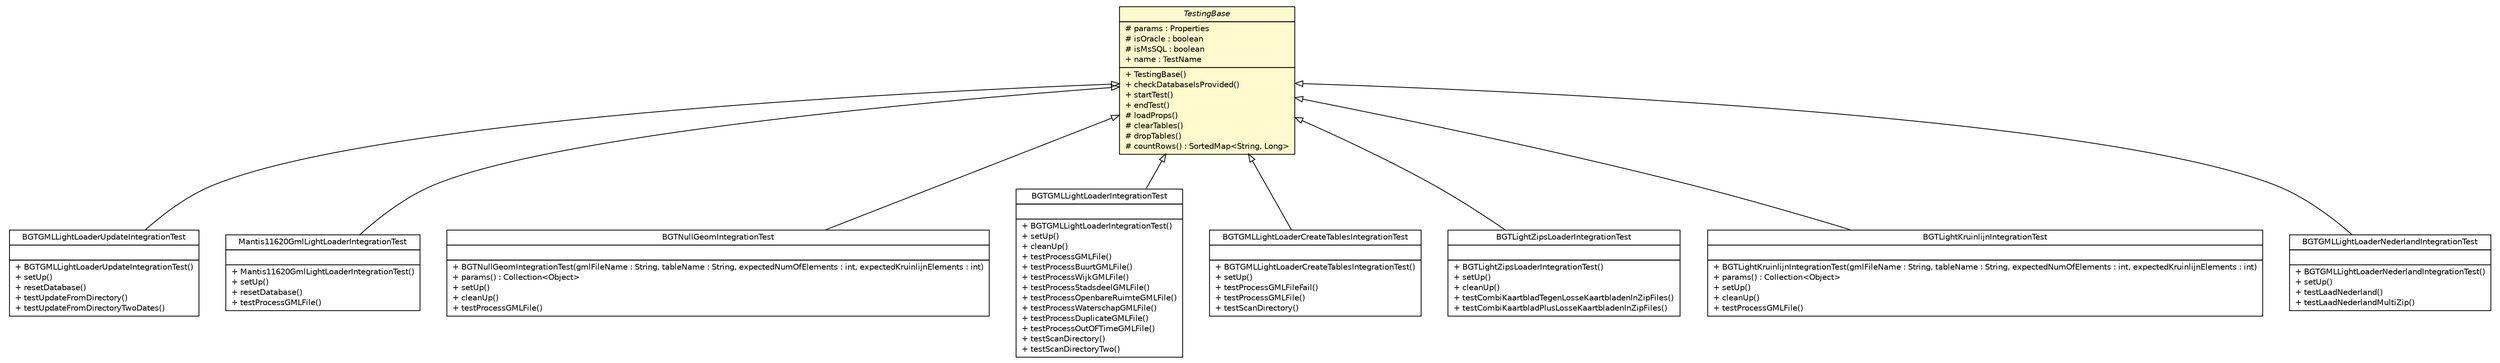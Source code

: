#!/usr/local/bin/dot
#
# Class diagram 
# Generated by UMLGraph version R5_6-24-gf6e263 (http://www.umlgraph.org/)
#

digraph G {
	edge [fontname="Helvetica",fontsize=10,labelfontname="Helvetica",labelfontsize=10];
	node [fontname="Helvetica",fontsize=10,shape=plaintext];
	nodesep=0.25;
	ranksep=0.5;
	// nl.b3p.brmo.loader.gml.BGTGMLLightLoaderUpdateIntegrationTest
	c190 [label=<<table title="nl.b3p.brmo.loader.gml.BGTGMLLightLoaderUpdateIntegrationTest" border="0" cellborder="1" cellspacing="0" cellpadding="2" port="p" href="./BGTGMLLightLoaderUpdateIntegrationTest.html">
		<tr><td><table border="0" cellspacing="0" cellpadding="1">
<tr><td align="center" balign="center"> BGTGMLLightLoaderUpdateIntegrationTest </td></tr>
		</table></td></tr>
		<tr><td><table border="0" cellspacing="0" cellpadding="1">
<tr><td align="left" balign="left">  </td></tr>
		</table></td></tr>
		<tr><td><table border="0" cellspacing="0" cellpadding="1">
<tr><td align="left" balign="left"> + BGTGMLLightLoaderUpdateIntegrationTest() </td></tr>
<tr><td align="left" balign="left"> + setUp() </td></tr>
<tr><td align="left" balign="left"> + resetDatabase() </td></tr>
<tr><td align="left" balign="left"> + testUpdateFromDirectory() </td></tr>
<tr><td align="left" balign="left"> + testUpdateFromDirectoryTwoDates() </td></tr>
		</table></td></tr>
		</table>>, URL="./BGTGMLLightLoaderUpdateIntegrationTest.html", fontname="Helvetica", fontcolor="black", fontsize=10.0];
	// nl.b3p.brmo.loader.gml.Mantis11620GmlLightLoaderIntegrationTest
	c191 [label=<<table title="nl.b3p.brmo.loader.gml.Mantis11620GmlLightLoaderIntegrationTest" border="0" cellborder="1" cellspacing="0" cellpadding="2" port="p" href="./Mantis11620GmlLightLoaderIntegrationTest.html">
		<tr><td><table border="0" cellspacing="0" cellpadding="1">
<tr><td align="center" balign="center"> Mantis11620GmlLightLoaderIntegrationTest </td></tr>
		</table></td></tr>
		<tr><td><table border="0" cellspacing="0" cellpadding="1">
<tr><td align="left" balign="left">  </td></tr>
		</table></td></tr>
		<tr><td><table border="0" cellspacing="0" cellpadding="1">
<tr><td align="left" balign="left"> + Mantis11620GmlLightLoaderIntegrationTest() </td></tr>
<tr><td align="left" balign="left"> + setUp() </td></tr>
<tr><td align="left" balign="left"> + resetDatabase() </td></tr>
<tr><td align="left" balign="left"> + testProcessGMLFile() </td></tr>
		</table></td></tr>
		</table>>, URL="./Mantis11620GmlLightLoaderIntegrationTest.html", fontname="Helvetica", fontcolor="black", fontsize=10.0];
	// nl.b3p.brmo.loader.gml.BGTNullGeomIntegrationTest
	c192 [label=<<table title="nl.b3p.brmo.loader.gml.BGTNullGeomIntegrationTest" border="0" cellborder="1" cellspacing="0" cellpadding="2" port="p" href="./BGTNullGeomIntegrationTest.html">
		<tr><td><table border="0" cellspacing="0" cellpadding="1">
<tr><td align="center" balign="center"> BGTNullGeomIntegrationTest </td></tr>
		</table></td></tr>
		<tr><td><table border="0" cellspacing="0" cellpadding="1">
<tr><td align="left" balign="left">  </td></tr>
		</table></td></tr>
		<tr><td><table border="0" cellspacing="0" cellpadding="1">
<tr><td align="left" balign="left"> + BGTNullGeomIntegrationTest(gmlFileName : String, tableName : String, expectedNumOfElements : int, expectedKruinlijnElements : int) </td></tr>
<tr><td align="left" balign="left"> + params() : Collection&lt;Object&gt; </td></tr>
<tr><td align="left" balign="left"> + setUp() </td></tr>
<tr><td align="left" balign="left"> + cleanUp() </td></tr>
<tr><td align="left" balign="left"> + testProcessGMLFile() </td></tr>
		</table></td></tr>
		</table>>, URL="./BGTNullGeomIntegrationTest.html", fontname="Helvetica", fontcolor="black", fontsize=10.0];
	// nl.b3p.brmo.loader.gml.BGTGMLLightLoaderIntegrationTest
	c193 [label=<<table title="nl.b3p.brmo.loader.gml.BGTGMLLightLoaderIntegrationTest" border="0" cellborder="1" cellspacing="0" cellpadding="2" port="p" href="./BGTGMLLightLoaderIntegrationTest.html">
		<tr><td><table border="0" cellspacing="0" cellpadding="1">
<tr><td align="center" balign="center"> BGTGMLLightLoaderIntegrationTest </td></tr>
		</table></td></tr>
		<tr><td><table border="0" cellspacing="0" cellpadding="1">
<tr><td align="left" balign="left">  </td></tr>
		</table></td></tr>
		<tr><td><table border="0" cellspacing="0" cellpadding="1">
<tr><td align="left" balign="left"> + BGTGMLLightLoaderIntegrationTest() </td></tr>
<tr><td align="left" balign="left"> + setUp() </td></tr>
<tr><td align="left" balign="left"> + cleanUp() </td></tr>
<tr><td align="left" balign="left"> + testProcessGMLFile() </td></tr>
<tr><td align="left" balign="left"> + testProcessBuurtGMLFile() </td></tr>
<tr><td align="left" balign="left"> + testProcessWijkGMLFile() </td></tr>
<tr><td align="left" balign="left"> + testProcessStadsdeelGMLFile() </td></tr>
<tr><td align="left" balign="left"> + testProcessOpenbareRuimteGMLFile() </td></tr>
<tr><td align="left" balign="left"> + testProcessWaterschapGMLFile() </td></tr>
<tr><td align="left" balign="left"> + testProcessDuplicateGMLFile() </td></tr>
<tr><td align="left" balign="left"> + testProcessOutOFTimeGMLFile() </td></tr>
<tr><td align="left" balign="left"> + testScanDirectory() </td></tr>
<tr><td align="left" balign="left"> + testScanDirectoryTwo() </td></tr>
		</table></td></tr>
		</table>>, URL="./BGTGMLLightLoaderIntegrationTest.html", fontname="Helvetica", fontcolor="black", fontsize=10.0];
	// nl.b3p.brmo.loader.gml.BGTGMLLightLoaderCreateTablesIntegrationTest
	c195 [label=<<table title="nl.b3p.brmo.loader.gml.BGTGMLLightLoaderCreateTablesIntegrationTest" border="0" cellborder="1" cellspacing="0" cellpadding="2" port="p" href="./BGTGMLLightLoaderCreateTablesIntegrationTest.html">
		<tr><td><table border="0" cellspacing="0" cellpadding="1">
<tr><td align="center" balign="center"> BGTGMLLightLoaderCreateTablesIntegrationTest </td></tr>
		</table></td></tr>
		<tr><td><table border="0" cellspacing="0" cellpadding="1">
<tr><td align="left" balign="left">  </td></tr>
		</table></td></tr>
		<tr><td><table border="0" cellspacing="0" cellpadding="1">
<tr><td align="left" balign="left"> + BGTGMLLightLoaderCreateTablesIntegrationTest() </td></tr>
<tr><td align="left" balign="left"> + setUp() </td></tr>
<tr><td align="left" balign="left"> + testProcessGMLFileFail() </td></tr>
<tr><td align="left" balign="left"> + testProcessGMLFile() </td></tr>
<tr><td align="left" balign="left"> + testScanDirectory() </td></tr>
		</table></td></tr>
		</table>>, URL="./BGTGMLLightLoaderCreateTablesIntegrationTest.html", fontname="Helvetica", fontcolor="black", fontsize=10.0];
	// nl.b3p.brmo.loader.gml.BGTLightZipsLoaderIntegrationTest
	c196 [label=<<table title="nl.b3p.brmo.loader.gml.BGTLightZipsLoaderIntegrationTest" border="0" cellborder="1" cellspacing="0" cellpadding="2" port="p" href="./BGTLightZipsLoaderIntegrationTest.html">
		<tr><td><table border="0" cellspacing="0" cellpadding="1">
<tr><td align="center" balign="center"> BGTLightZipsLoaderIntegrationTest </td></tr>
		</table></td></tr>
		<tr><td><table border="0" cellspacing="0" cellpadding="1">
<tr><td align="left" balign="left">  </td></tr>
		</table></td></tr>
		<tr><td><table border="0" cellspacing="0" cellpadding="1">
<tr><td align="left" balign="left"> + BGTLightZipsLoaderIntegrationTest() </td></tr>
<tr><td align="left" balign="left"> + setUp() </td></tr>
<tr><td align="left" balign="left"> + cleanUp() </td></tr>
<tr><td align="left" balign="left"> + testCombiKaartbladTegenLosseKaartbladenInZipFiles() </td></tr>
<tr><td align="left" balign="left"> + testCombiKaartbladPlusLosseKaartbladenInZipFiles() </td></tr>
		</table></td></tr>
		</table>>, URL="./BGTLightZipsLoaderIntegrationTest.html", fontname="Helvetica", fontcolor="black", fontsize=10.0];
	// nl.b3p.brmo.loader.gml.BGTLightKruinlijnIntegrationTest
	c197 [label=<<table title="nl.b3p.brmo.loader.gml.BGTLightKruinlijnIntegrationTest" border="0" cellborder="1" cellspacing="0" cellpadding="2" port="p" href="./BGTLightKruinlijnIntegrationTest.html">
		<tr><td><table border="0" cellspacing="0" cellpadding="1">
<tr><td align="center" balign="center"> BGTLightKruinlijnIntegrationTest </td></tr>
		</table></td></tr>
		<tr><td><table border="0" cellspacing="0" cellpadding="1">
<tr><td align="left" balign="left">  </td></tr>
		</table></td></tr>
		<tr><td><table border="0" cellspacing="0" cellpadding="1">
<tr><td align="left" balign="left"> + BGTLightKruinlijnIntegrationTest(gmlFileName : String, tableName : String, expectedNumOfElements : int, expectedKruinlijnElements : int) </td></tr>
<tr><td align="left" balign="left"> + params() : Collection&lt;Object&gt; </td></tr>
<tr><td align="left" balign="left"> + setUp() </td></tr>
<tr><td align="left" balign="left"> + cleanUp() </td></tr>
<tr><td align="left" balign="left"> + testProcessGMLFile() </td></tr>
		</table></td></tr>
		</table>>, URL="./BGTLightKruinlijnIntegrationTest.html", fontname="Helvetica", fontcolor="black", fontsize=10.0];
	// nl.b3p.brmo.loader.gml.TestingBase
	c198 [label=<<table title="nl.b3p.brmo.loader.gml.TestingBase" border="0" cellborder="1" cellspacing="0" cellpadding="2" port="p" bgcolor="lemonChiffon" href="./TestingBase.html">
		<tr><td><table border="0" cellspacing="0" cellpadding="1">
<tr><td align="center" balign="center"><font face="Helvetica-Oblique"> TestingBase </font></td></tr>
		</table></td></tr>
		<tr><td><table border="0" cellspacing="0" cellpadding="1">
<tr><td align="left" balign="left"> # params : Properties </td></tr>
<tr><td align="left" balign="left"> # isOracle : boolean </td></tr>
<tr><td align="left" balign="left"> # isMsSQL : boolean </td></tr>
<tr><td align="left" balign="left"> + name : TestName </td></tr>
		</table></td></tr>
		<tr><td><table border="0" cellspacing="0" cellpadding="1">
<tr><td align="left" balign="left"> + TestingBase() </td></tr>
<tr><td align="left" balign="left"> + checkDatabaseIsProvided() </td></tr>
<tr><td align="left" balign="left"> + startTest() </td></tr>
<tr><td align="left" balign="left"> + endTest() </td></tr>
<tr><td align="left" balign="left"> # loadProps() </td></tr>
<tr><td align="left" balign="left"> # clearTables() </td></tr>
<tr><td align="left" balign="left"> # dropTables() </td></tr>
<tr><td align="left" balign="left"> # countRows() : SortedMap&lt;String, Long&gt; </td></tr>
		</table></td></tr>
		</table>>, URL="./TestingBase.html", fontname="Helvetica", fontcolor="black", fontsize=10.0];
	// nl.b3p.brmo.loader.gml.BGTGMLLightLoaderNederlandIntegrationTest
	c200 [label=<<table title="nl.b3p.brmo.loader.gml.BGTGMLLightLoaderNederlandIntegrationTest" border="0" cellborder="1" cellspacing="0" cellpadding="2" port="p" href="./BGTGMLLightLoaderNederlandIntegrationTest.html">
		<tr><td><table border="0" cellspacing="0" cellpadding="1">
<tr><td align="center" balign="center"> BGTGMLLightLoaderNederlandIntegrationTest </td></tr>
		</table></td></tr>
		<tr><td><table border="0" cellspacing="0" cellpadding="1">
<tr><td align="left" balign="left">  </td></tr>
		</table></td></tr>
		<tr><td><table border="0" cellspacing="0" cellpadding="1">
<tr><td align="left" balign="left"> + BGTGMLLightLoaderNederlandIntegrationTest() </td></tr>
<tr><td align="left" balign="left"> + setUp() </td></tr>
<tr><td align="left" balign="left"> + testLaadNederland() </td></tr>
<tr><td align="left" balign="left"> + testLaadNederlandMultiZip() </td></tr>
		</table></td></tr>
		</table>>, URL="./BGTGMLLightLoaderNederlandIntegrationTest.html", fontname="Helvetica", fontcolor="black", fontsize=10.0];
	//nl.b3p.brmo.loader.gml.BGTGMLLightLoaderUpdateIntegrationTest extends nl.b3p.brmo.loader.gml.TestingBase
	c198:p -> c190:p [dir=back,arrowtail=empty];
	//nl.b3p.brmo.loader.gml.Mantis11620GmlLightLoaderIntegrationTest extends nl.b3p.brmo.loader.gml.TestingBase
	c198:p -> c191:p [dir=back,arrowtail=empty];
	//nl.b3p.brmo.loader.gml.BGTNullGeomIntegrationTest extends nl.b3p.brmo.loader.gml.TestingBase
	c198:p -> c192:p [dir=back,arrowtail=empty];
	//nl.b3p.brmo.loader.gml.BGTGMLLightLoaderIntegrationTest extends nl.b3p.brmo.loader.gml.TestingBase
	c198:p -> c193:p [dir=back,arrowtail=empty];
	//nl.b3p.brmo.loader.gml.BGTGMLLightLoaderCreateTablesIntegrationTest extends nl.b3p.brmo.loader.gml.TestingBase
	c198:p -> c195:p [dir=back,arrowtail=empty];
	//nl.b3p.brmo.loader.gml.BGTLightZipsLoaderIntegrationTest extends nl.b3p.brmo.loader.gml.TestingBase
	c198:p -> c196:p [dir=back,arrowtail=empty];
	//nl.b3p.brmo.loader.gml.BGTLightKruinlijnIntegrationTest extends nl.b3p.brmo.loader.gml.TestingBase
	c198:p -> c197:p [dir=back,arrowtail=empty];
	//nl.b3p.brmo.loader.gml.BGTGMLLightLoaderNederlandIntegrationTest extends nl.b3p.brmo.loader.gml.TestingBase
	c198:p -> c200:p [dir=back,arrowtail=empty];
}

